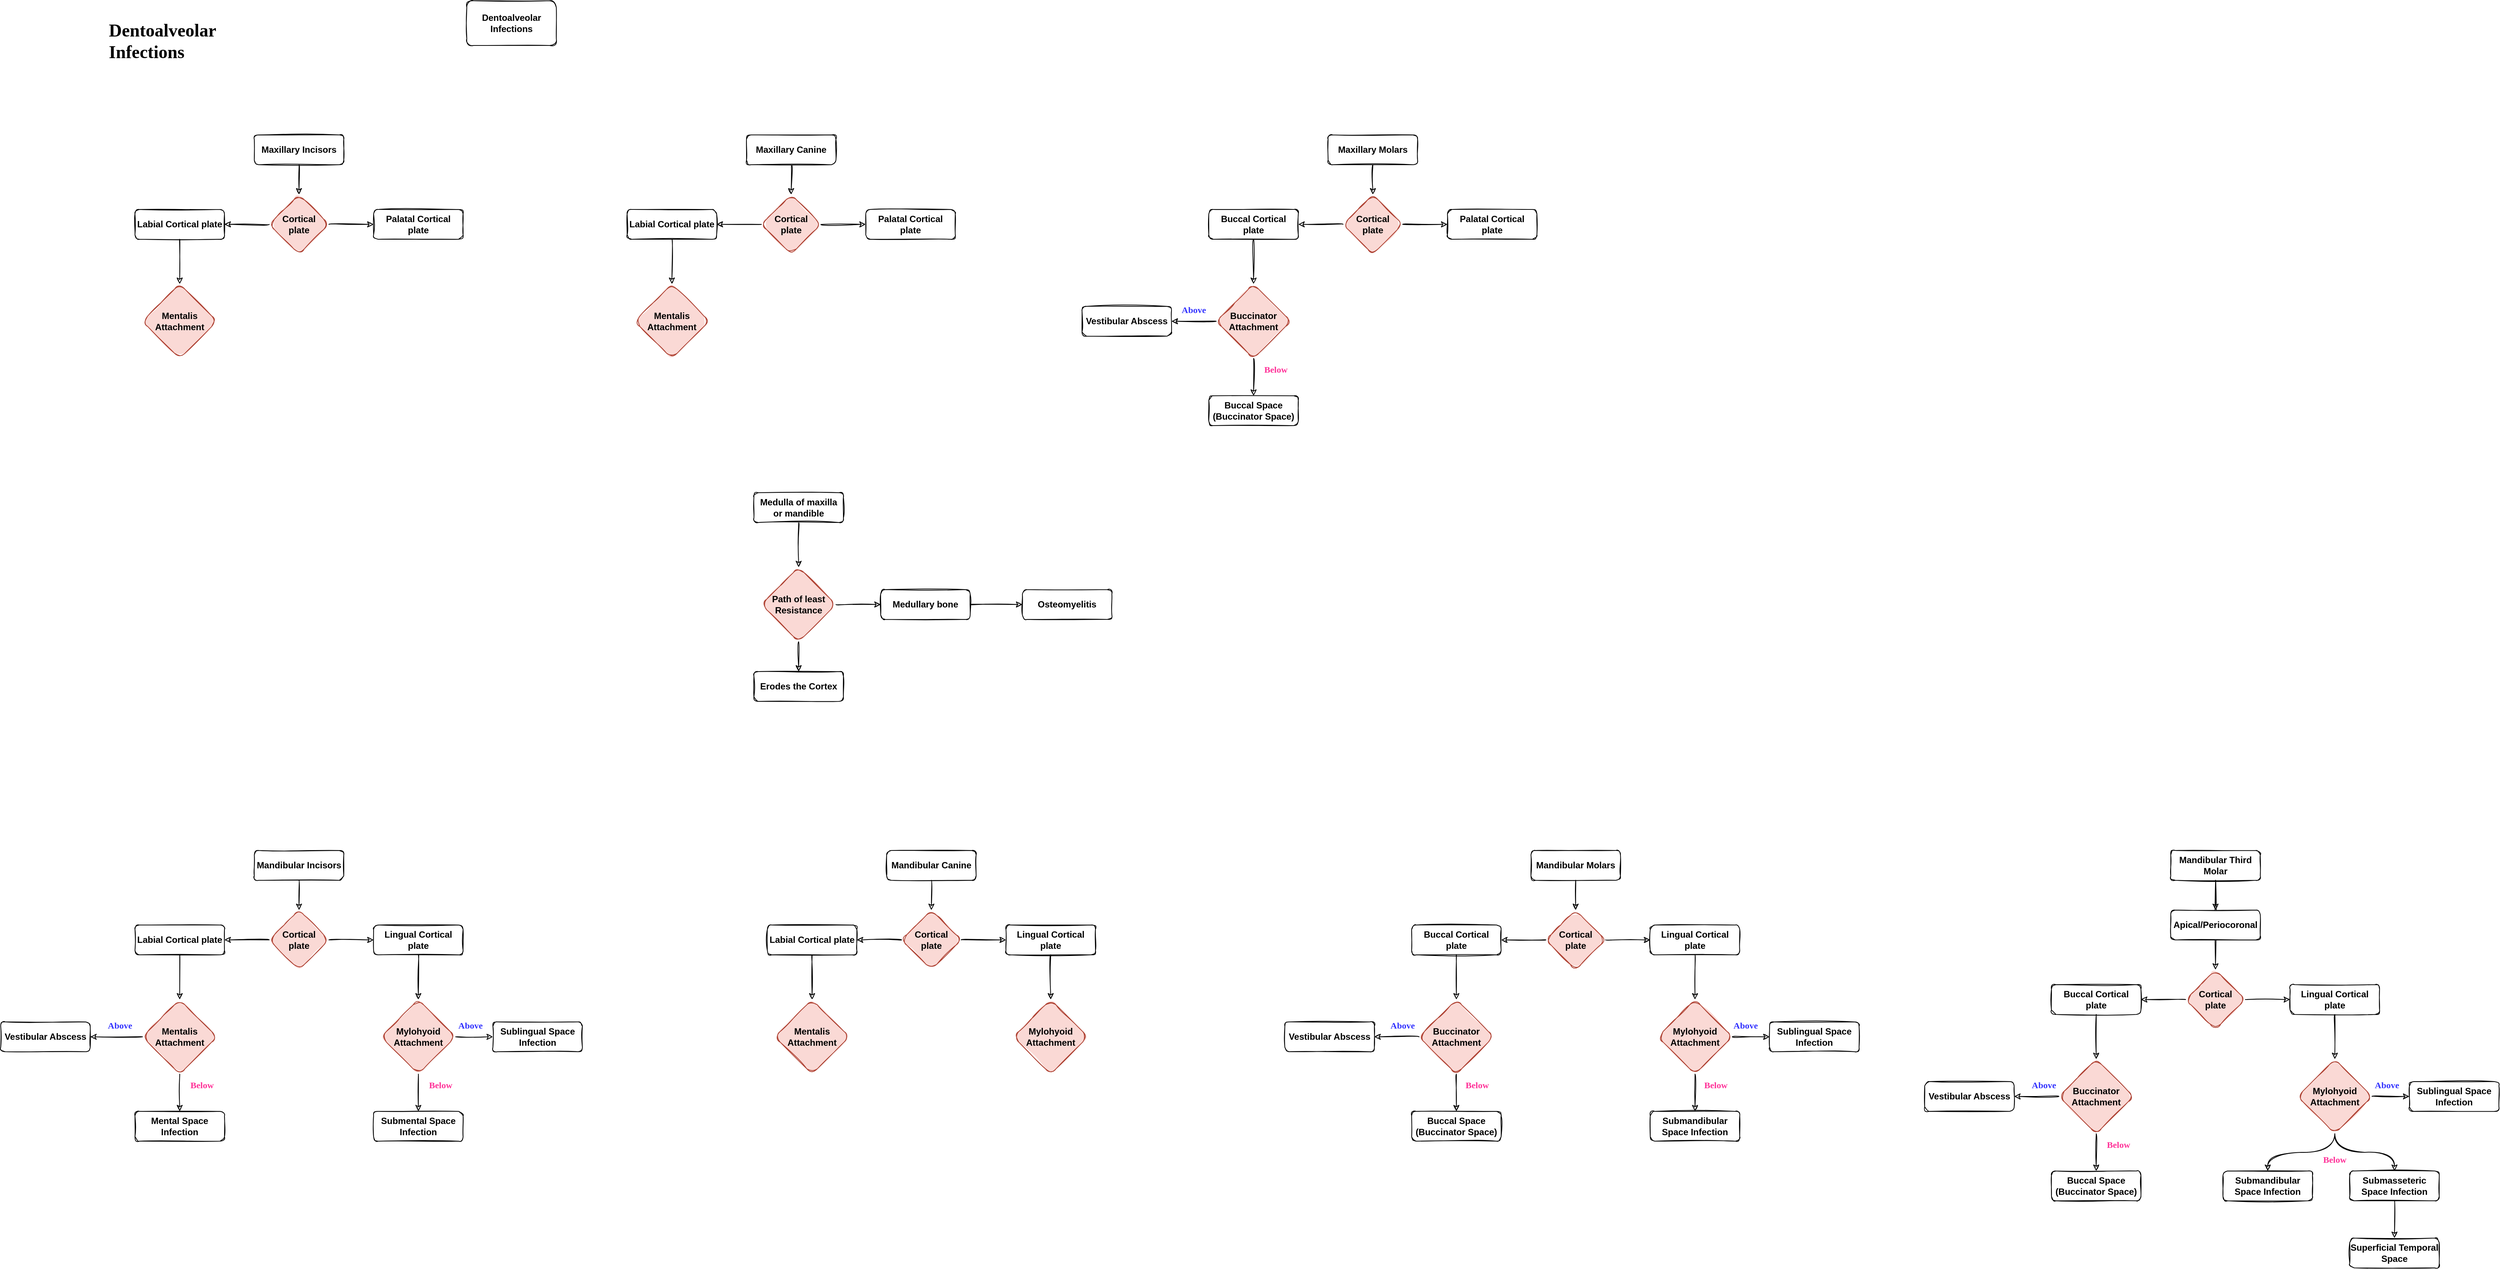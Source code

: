 <mxfile version="17.5.0" type="github">
  <diagram id="M7Vx2tecBPsty3_4QmwK" name="Page-1">
    <mxGraphModel dx="4724" dy="2380" grid="1" gridSize="10" guides="1" tooltips="1" connect="1" arrows="1" fold="1" page="1" pageScale="1" pageWidth="1169" pageHeight="827" math="0" shadow="0">
      <root>
        <mxCell id="0" />
        <mxCell id="1" parent="0" />
        <mxCell id="4sgsqvzbMtS0N8RyLacB-2" value="Dentoalveolar Infections" style="rounded=1;whiteSpace=wrap;html=1;sketch=1;fontStyle=1" vertex="1" parent="1">
          <mxGeometry x="525" y="20" width="120" height="60" as="geometry" />
        </mxCell>
        <mxCell id="4sgsqvzbMtS0N8RyLacB-3" value="&lt;h1&gt;&lt;font face=&quot;Verdana&quot;&gt;Dentoalveolar Infections&lt;/font&gt;&lt;/h1&gt;" style="text;html=1;strokeColor=none;fillColor=none;spacing=5;spacingTop=-20;whiteSpace=wrap;overflow=hidden;rounded=0;sketch=1;fillStyle=hachure;fontStyle=1" vertex="1" parent="1">
          <mxGeometry x="40" y="40" width="200" height="80" as="geometry" />
        </mxCell>
        <mxCell id="4sgsqvzbMtS0N8RyLacB-95" value="" style="edgeStyle=orthogonalEdgeStyle;curved=1;rounded=1;sketch=1;orthogonalLoop=1;jettySize=auto;html=1;fontFamily=Verdana;fontStyle=1" edge="1" parent="1" source="4sgsqvzbMtS0N8RyLacB-5" target="4sgsqvzbMtS0N8RyLacB-66">
          <mxGeometry relative="1" as="geometry" />
        </mxCell>
        <mxCell id="4sgsqvzbMtS0N8RyLacB-5" value="Maxillary Incisors" style="rounded=1;whiteSpace=wrap;html=1;sketch=1;container=0;fontStyle=1" vertex="1" parent="1">
          <mxGeometry x="240" y="200" width="120" height="40" as="geometry" />
        </mxCell>
        <mxCell id="4sgsqvzbMtS0N8RyLacB-94" value="" style="edgeStyle=orthogonalEdgeStyle;curved=1;rounded=1;sketch=1;orthogonalLoop=1;jettySize=auto;html=1;fontFamily=Verdana;fontStyle=1" edge="1" parent="1" source="4sgsqvzbMtS0N8RyLacB-6" target="4sgsqvzbMtS0N8RyLacB-81">
          <mxGeometry relative="1" as="geometry" />
        </mxCell>
        <mxCell id="4sgsqvzbMtS0N8RyLacB-6" value="Maxillary Canine" style="rounded=1;whiteSpace=wrap;html=1;sketch=1;container=0;fontStyle=1" vertex="1" parent="1">
          <mxGeometry x="900" y="200" width="120" height="40" as="geometry" />
        </mxCell>
        <mxCell id="4sgsqvzbMtS0N8RyLacB-93" value="" style="edgeStyle=orthogonalEdgeStyle;curved=1;rounded=1;sketch=1;orthogonalLoop=1;jettySize=auto;html=1;fontFamily=Verdana;fontStyle=1" edge="1" parent="1" source="4sgsqvzbMtS0N8RyLacB-8" target="4sgsqvzbMtS0N8RyLacB-90">
          <mxGeometry relative="1" as="geometry" />
        </mxCell>
        <mxCell id="4sgsqvzbMtS0N8RyLacB-8" value="Maxillary Molars" style="rounded=1;whiteSpace=wrap;html=1;sketch=1;container=0;fontStyle=1" vertex="1" parent="1">
          <mxGeometry x="1680" y="200" width="120" height="40" as="geometry" />
        </mxCell>
        <mxCell id="4sgsqvzbMtS0N8RyLacB-64" value="" style="edgeStyle=orthogonalEdgeStyle;curved=1;rounded=1;sketch=1;orthogonalLoop=1;jettySize=auto;html=1;fontFamily=Verdana;fontStyle=1" edge="1" source="4sgsqvzbMtS0N8RyLacB-66" target="4sgsqvzbMtS0N8RyLacB-68" parent="1">
          <mxGeometry relative="1" as="geometry" />
        </mxCell>
        <mxCell id="4sgsqvzbMtS0N8RyLacB-65" value="" style="edgeStyle=orthogonalEdgeStyle;curved=1;rounded=1;sketch=1;orthogonalLoop=1;jettySize=auto;html=1;fontFamily=Verdana;fontStyle=1" edge="1" source="4sgsqvzbMtS0N8RyLacB-66" target="4sgsqvzbMtS0N8RyLacB-70" parent="1">
          <mxGeometry relative="1" as="geometry" />
        </mxCell>
        <mxCell id="4sgsqvzbMtS0N8RyLacB-66" value="Cortical &lt;br&gt;plate" style="rhombus;whiteSpace=wrap;html=1;rounded=1;sketch=1;fillColor=#fad9d5;strokeColor=#ae4132;fillStyle=solid;fontStyle=1" vertex="1" parent="1">
          <mxGeometry x="260" y="280" width="80" height="80" as="geometry" />
        </mxCell>
        <mxCell id="4sgsqvzbMtS0N8RyLacB-67" value="" style="edgeStyle=orthogonalEdgeStyle;curved=1;rounded=1;sketch=1;orthogonalLoop=1;jettySize=auto;html=1;fontFamily=Verdana;fontStyle=1" edge="1" source="4sgsqvzbMtS0N8RyLacB-68" target="4sgsqvzbMtS0N8RyLacB-71" parent="1">
          <mxGeometry relative="1" as="geometry" />
        </mxCell>
        <mxCell id="4sgsqvzbMtS0N8RyLacB-68" value="Labial Cortical plate" style="whiteSpace=wrap;html=1;rounded=1;sketch=1;fontStyle=1" vertex="1" parent="1">
          <mxGeometry x="80" y="300" width="120" height="40" as="geometry" />
        </mxCell>
        <mxCell id="4sgsqvzbMtS0N8RyLacB-70" value="Palatal Cortical plate" style="whiteSpace=wrap;html=1;rounded=1;sketch=1;fontStyle=1" vertex="1" parent="1">
          <mxGeometry x="400" y="300" width="120" height="40" as="geometry" />
        </mxCell>
        <mxCell id="4sgsqvzbMtS0N8RyLacB-71" value="Mentalis Attachment" style="rhombus;whiteSpace=wrap;html=1;rounded=1;sketch=1;fillColor=#fad9d5;strokeColor=#ae4132;fillStyle=solid;fontStyle=1" vertex="1" parent="1">
          <mxGeometry x="90" y="400" width="100" height="100" as="geometry" />
        </mxCell>
        <mxCell id="4sgsqvzbMtS0N8RyLacB-73" value="" style="edgeStyle=orthogonalEdgeStyle;curved=1;rounded=1;sketch=1;orthogonalLoop=1;jettySize=auto;html=1;fontFamily=Verdana;fontStyle=1" edge="1" source="4sgsqvzbMtS0N8RyLacB-81" target="4sgsqvzbMtS0N8RyLacB-76" parent="1">
          <mxGeometry relative="1" as="geometry" />
        </mxCell>
        <mxCell id="4sgsqvzbMtS0N8RyLacB-74" value="" style="edgeStyle=orthogonalEdgeStyle;curved=1;rounded=1;sketch=1;orthogonalLoop=1;jettySize=auto;html=1;fontFamily=Verdana;fontStyle=1" edge="1" source="4sgsqvzbMtS0N8RyLacB-81" target="4sgsqvzbMtS0N8RyLacB-78" parent="1">
          <mxGeometry relative="1" as="geometry" />
        </mxCell>
        <mxCell id="4sgsqvzbMtS0N8RyLacB-75" value="" style="edgeStyle=orthogonalEdgeStyle;curved=1;rounded=1;sketch=1;orthogonalLoop=1;jettySize=auto;html=1;fontFamily=Verdana;fontStyle=1" edge="1" source="4sgsqvzbMtS0N8RyLacB-76" target="4sgsqvzbMtS0N8RyLacB-79" parent="1">
          <mxGeometry relative="1" as="geometry" />
        </mxCell>
        <mxCell id="4sgsqvzbMtS0N8RyLacB-76" value="Labial Cortical plate" style="whiteSpace=wrap;html=1;rounded=1;sketch=1;fontStyle=1" vertex="1" parent="1">
          <mxGeometry x="740" y="300" width="120" height="40" as="geometry" />
        </mxCell>
        <mxCell id="4sgsqvzbMtS0N8RyLacB-78" value="Palatal Cortical plate" style="whiteSpace=wrap;html=1;rounded=1;sketch=1;fontStyle=1" vertex="1" parent="1">
          <mxGeometry x="1060" y="300" width="120" height="40" as="geometry" />
        </mxCell>
        <mxCell id="4sgsqvzbMtS0N8RyLacB-79" value="Mentalis Attachment" style="rhombus;whiteSpace=wrap;html=1;rounded=1;sketch=1;fillColor=#fad9d5;strokeColor=#ae4132;fillStyle=solid;fontStyle=1" vertex="1" parent="1">
          <mxGeometry x="750" y="400" width="100" height="100" as="geometry" />
        </mxCell>
        <mxCell id="4sgsqvzbMtS0N8RyLacB-81" value="Cortical &lt;br&gt;plate" style="rhombus;whiteSpace=wrap;html=1;rounded=1;sketch=1;fillColor=#fad9d5;strokeColor=#ae4132;fillStyle=solid;fontStyle=1" vertex="1" parent="1">
          <mxGeometry x="920" y="280" width="80" height="80" as="geometry" />
        </mxCell>
        <mxCell id="4sgsqvzbMtS0N8RyLacB-82" value="" style="edgeStyle=orthogonalEdgeStyle;curved=1;rounded=1;sketch=1;orthogonalLoop=1;jettySize=auto;html=1;fontFamily=Verdana;fontStyle=1" edge="1" source="4sgsqvzbMtS0N8RyLacB-90" target="4sgsqvzbMtS0N8RyLacB-85" parent="1">
          <mxGeometry relative="1" as="geometry" />
        </mxCell>
        <mxCell id="4sgsqvzbMtS0N8RyLacB-83" value="" style="edgeStyle=orthogonalEdgeStyle;curved=1;rounded=1;sketch=1;orthogonalLoop=1;jettySize=auto;html=1;fontFamily=Verdana;fontStyle=1" edge="1" source="4sgsqvzbMtS0N8RyLacB-90" target="4sgsqvzbMtS0N8RyLacB-87" parent="1">
          <mxGeometry relative="1" as="geometry" />
        </mxCell>
        <mxCell id="4sgsqvzbMtS0N8RyLacB-84" value="" style="edgeStyle=orthogonalEdgeStyle;curved=1;rounded=1;sketch=1;orthogonalLoop=1;jettySize=auto;html=1;fontFamily=Verdana;fontStyle=1" edge="1" source="4sgsqvzbMtS0N8RyLacB-85" target="4sgsqvzbMtS0N8RyLacB-88" parent="1">
          <mxGeometry relative="1" as="geometry" />
        </mxCell>
        <mxCell id="4sgsqvzbMtS0N8RyLacB-85" value="Buccal Cortical plate" style="whiteSpace=wrap;html=1;rounded=1;sketch=1;fontStyle=1" vertex="1" parent="1">
          <mxGeometry x="1520" y="300" width="120" height="40" as="geometry" />
        </mxCell>
        <mxCell id="4sgsqvzbMtS0N8RyLacB-87" value="Palatal Cortical plate" style="whiteSpace=wrap;html=1;rounded=1;sketch=1;fontStyle=1" vertex="1" parent="1">
          <mxGeometry x="1840" y="300" width="120" height="40" as="geometry" />
        </mxCell>
        <mxCell id="4sgsqvzbMtS0N8RyLacB-128" value="" style="edgeStyle=orthogonalEdgeStyle;curved=1;rounded=1;sketch=1;orthogonalLoop=1;jettySize=auto;html=1;fontFamily=Verdana;" edge="1" parent="1" source="4sgsqvzbMtS0N8RyLacB-88" target="4sgsqvzbMtS0N8RyLacB-126">
          <mxGeometry relative="1" as="geometry" />
        </mxCell>
        <mxCell id="4sgsqvzbMtS0N8RyLacB-129" value="" style="edgeStyle=orthogonalEdgeStyle;curved=1;rounded=1;sketch=1;orthogonalLoop=1;jettySize=auto;html=1;fontFamily=Verdana;" edge="1" parent="1" source="4sgsqvzbMtS0N8RyLacB-88" target="4sgsqvzbMtS0N8RyLacB-127">
          <mxGeometry relative="1" as="geometry" />
        </mxCell>
        <mxCell id="4sgsqvzbMtS0N8RyLacB-88" value="Buccinator Attachment" style="rhombus;whiteSpace=wrap;html=1;rounded=1;sketch=1;fillColor=#fad9d5;strokeColor=#ae4132;fillStyle=solid;fontStyle=1" vertex="1" parent="1">
          <mxGeometry x="1530" y="400" width="100" height="100" as="geometry" />
        </mxCell>
        <mxCell id="4sgsqvzbMtS0N8RyLacB-90" value="Cortical &lt;br&gt;plate" style="rhombus;whiteSpace=wrap;html=1;rounded=1;sketch=1;fillColor=#fad9d5;strokeColor=#ae4132;fillStyle=solid;fontStyle=1" vertex="1" parent="1">
          <mxGeometry x="1700" y="280" width="80" height="80" as="geometry" />
        </mxCell>
        <mxCell id="4sgsqvzbMtS0N8RyLacB-98" value="" style="edgeStyle=orthogonalEdgeStyle;curved=1;rounded=1;sketch=1;orthogonalLoop=1;jettySize=auto;html=1;fontFamily=Verdana;fontStyle=1" edge="1" parent="1" source="4sgsqvzbMtS0N8RyLacB-96" target="4sgsqvzbMtS0N8RyLacB-99">
          <mxGeometry relative="1" as="geometry">
            <mxPoint x="970" y="780" as="targetPoint" />
          </mxGeometry>
        </mxCell>
        <mxCell id="4sgsqvzbMtS0N8RyLacB-96" value="Medulla of maxilla or mandible" style="rounded=1;whiteSpace=wrap;html=1;sketch=1;container=0;fontStyle=1" vertex="1" parent="1">
          <mxGeometry x="910" y="680" width="120" height="40" as="geometry" />
        </mxCell>
        <mxCell id="4sgsqvzbMtS0N8RyLacB-105" value="" style="edgeStyle=orthogonalEdgeStyle;curved=1;rounded=1;sketch=1;orthogonalLoop=1;jettySize=auto;html=1;fontFamily=Verdana;fontStyle=1" edge="1" parent="1" source="4sgsqvzbMtS0N8RyLacB-99" target="4sgsqvzbMtS0N8RyLacB-102">
          <mxGeometry relative="1" as="geometry" />
        </mxCell>
        <mxCell id="4sgsqvzbMtS0N8RyLacB-107" value="" style="edgeStyle=orthogonalEdgeStyle;curved=1;rounded=1;sketch=1;orthogonalLoop=1;jettySize=auto;html=1;fontFamily=Verdana;fontStyle=1" edge="1" parent="1" source="4sgsqvzbMtS0N8RyLacB-99" target="4sgsqvzbMtS0N8RyLacB-103">
          <mxGeometry relative="1" as="geometry" />
        </mxCell>
        <mxCell id="4sgsqvzbMtS0N8RyLacB-99" value="Path of least Resistance" style="rhombus;whiteSpace=wrap;html=1;rounded=1;sketch=1;fontStyle=1;fillColor=#fad9d5;strokeColor=#ae4132;fillStyle=solid;" vertex="1" parent="1">
          <mxGeometry x="920" y="780" width="100" height="100" as="geometry" />
        </mxCell>
        <mxCell id="4sgsqvzbMtS0N8RyLacB-106" value="" style="edgeStyle=orthogonalEdgeStyle;curved=1;rounded=1;sketch=1;orthogonalLoop=1;jettySize=auto;html=1;fontFamily=Verdana;fontStyle=1" edge="1" parent="1" source="4sgsqvzbMtS0N8RyLacB-102" target="4sgsqvzbMtS0N8RyLacB-104">
          <mxGeometry relative="1" as="geometry" />
        </mxCell>
        <mxCell id="4sgsqvzbMtS0N8RyLacB-102" value="Medullary bone" style="rounded=1;whiteSpace=wrap;html=1;sketch=1;container=0;fontStyle=1" vertex="1" parent="1">
          <mxGeometry x="1080" y="810" width="120" height="40" as="geometry" />
        </mxCell>
        <mxCell id="4sgsqvzbMtS0N8RyLacB-103" value="Erodes the Cortex" style="rounded=1;whiteSpace=wrap;html=1;sketch=1;container=0;fontStyle=1" vertex="1" parent="1">
          <mxGeometry x="910" y="920" width="120" height="40" as="geometry" />
        </mxCell>
        <mxCell id="4sgsqvzbMtS0N8RyLacB-104" value="Osteomyelitis" style="rounded=1;whiteSpace=wrap;html=1;sketch=1;container=0;fontStyle=1" vertex="1" parent="1">
          <mxGeometry x="1270" y="810" width="120" height="40" as="geometry" />
        </mxCell>
        <mxCell id="4sgsqvzbMtS0N8RyLacB-126" value="Buccal Space&lt;br&gt;(Buccinator Space)" style="whiteSpace=wrap;html=1;rounded=1;sketch=1;fontStyle=1" vertex="1" parent="1">
          <mxGeometry x="1520" y="550" width="120" height="40" as="geometry" />
        </mxCell>
        <mxCell id="4sgsqvzbMtS0N8RyLacB-127" value="Vestibular Abscess" style="whiteSpace=wrap;html=1;rounded=1;sketch=1;fontStyle=1" vertex="1" parent="1">
          <mxGeometry x="1350" y="430" width="120" height="40" as="geometry" />
        </mxCell>
        <mxCell id="4sgsqvzbMtS0N8RyLacB-174" value="" style="edgeStyle=orthogonalEdgeStyle;curved=1;rounded=1;sketch=1;orthogonalLoop=1;jettySize=auto;html=1;fontFamily=Verdana;" edge="1" parent="1" source="4sgsqvzbMtS0N8RyLacB-132" target="4sgsqvzbMtS0N8RyLacB-173">
          <mxGeometry relative="1" as="geometry" />
        </mxCell>
        <mxCell id="4sgsqvzbMtS0N8RyLacB-132" value="Mandibular Third Molar" style="rounded=1;whiteSpace=wrap;html=1;sketch=1;container=0;fontStyle=1" vertex="1" parent="1">
          <mxGeometry x="2810" y="1160" width="120" height="40" as="geometry" />
        </mxCell>
        <mxCell id="4sgsqvzbMtS0N8RyLacB-136" value="Buccal Cortical plate" style="whiteSpace=wrap;html=1;rounded=1;sketch=1;fontStyle=1;container=0;" vertex="1" parent="1">
          <mxGeometry x="2650" y="1340" width="120" height="40" as="geometry" />
        </mxCell>
        <mxCell id="4sgsqvzbMtS0N8RyLacB-138" value="Lingual Cortical plate" style="whiteSpace=wrap;html=1;rounded=1;sketch=1;fontStyle=1;container=0;" vertex="1" parent="1">
          <mxGeometry x="2970" y="1340" width="120" height="40" as="geometry" />
        </mxCell>
        <mxCell id="4sgsqvzbMtS0N8RyLacB-141" value="Buccinator Attachment" style="rhombus;whiteSpace=wrap;html=1;rounded=1;sketch=1;fillColor=#fad9d5;strokeColor=#ae4132;fillStyle=solid;fontStyle=1;container=0;" vertex="1" parent="1">
          <mxGeometry x="2660" y="1440" width="100" height="100" as="geometry" />
        </mxCell>
        <mxCell id="4sgsqvzbMtS0N8RyLacB-135" value="" style="edgeStyle=orthogonalEdgeStyle;curved=1;rounded=1;sketch=1;orthogonalLoop=1;jettySize=auto;html=1;fontFamily=Verdana;fontStyle=1" edge="1" source="4sgsqvzbMtS0N8RyLacB-136" target="4sgsqvzbMtS0N8RyLacB-141" parent="1">
          <mxGeometry relative="1" as="geometry" />
        </mxCell>
        <mxCell id="4sgsqvzbMtS0N8RyLacB-176" value="" style="edgeStyle=orthogonalEdgeStyle;curved=1;rounded=1;sketch=1;orthogonalLoop=1;jettySize=auto;html=1;fontFamily=Verdana;" edge="1" parent="1" source="4sgsqvzbMtS0N8RyLacB-144" target="4sgsqvzbMtS0N8RyLacB-175">
          <mxGeometry relative="1" as="geometry" />
        </mxCell>
        <mxCell id="4sgsqvzbMtS0N8RyLacB-144" value="Mylohyoid Attachment" style="rhombus;whiteSpace=wrap;html=1;rounded=1;sketch=1;fillColor=#fad9d5;strokeColor=#ae4132;fillStyle=solid;fontStyle=1;container=0;" vertex="1" parent="1">
          <mxGeometry x="2980" y="1440" width="100" height="100" as="geometry" />
        </mxCell>
        <mxCell id="4sgsqvzbMtS0N8RyLacB-137" value="" style="edgeStyle=orthogonalEdgeStyle;curved=1;rounded=1;sketch=1;orthogonalLoop=1;jettySize=auto;html=1;fontFamily=Verdana;fontStyle=1" edge="1" source="4sgsqvzbMtS0N8RyLacB-138" target="4sgsqvzbMtS0N8RyLacB-144" parent="1">
          <mxGeometry relative="1" as="geometry" />
        </mxCell>
        <mxCell id="4sgsqvzbMtS0N8RyLacB-145" value="Cortical &lt;br&gt;plate" style="rhombus;whiteSpace=wrap;html=1;rounded=1;sketch=1;fillColor=#fad9d5;strokeColor=#ae4132;fillStyle=solid;fontStyle=1;container=0;" vertex="1" parent="1">
          <mxGeometry x="2830" y="1320" width="80" height="80" as="geometry" />
        </mxCell>
        <mxCell id="4sgsqvzbMtS0N8RyLacB-131" value="" style="edgeStyle=orthogonalEdgeStyle;curved=1;rounded=1;sketch=1;orthogonalLoop=1;jettySize=auto;html=1;fontFamily=Verdana;fontStyle=1" edge="1" source="4sgsqvzbMtS0N8RyLacB-132" target="4sgsqvzbMtS0N8RyLacB-145" parent="1">
          <mxGeometry relative="1" as="geometry" />
        </mxCell>
        <mxCell id="4sgsqvzbMtS0N8RyLacB-133" value="" style="edgeStyle=orthogonalEdgeStyle;curved=1;rounded=1;sketch=1;orthogonalLoop=1;jettySize=auto;html=1;fontFamily=Verdana;fontStyle=1" edge="1" source="4sgsqvzbMtS0N8RyLacB-145" target="4sgsqvzbMtS0N8RyLacB-136" parent="1">
          <mxGeometry relative="1" as="geometry" />
        </mxCell>
        <mxCell id="4sgsqvzbMtS0N8RyLacB-134" value="" style="edgeStyle=orthogonalEdgeStyle;curved=1;rounded=1;sketch=1;orthogonalLoop=1;jettySize=auto;html=1;fontFamily=Verdana;fontStyle=1" edge="1" source="4sgsqvzbMtS0N8RyLacB-145" target="4sgsqvzbMtS0N8RyLacB-138" parent="1">
          <mxGeometry relative="1" as="geometry" />
        </mxCell>
        <mxCell id="4sgsqvzbMtS0N8RyLacB-146" value="Vestibular Abscess" style="whiteSpace=wrap;html=1;rounded=1;sketch=1;fontStyle=1;container=0;" vertex="1" parent="1">
          <mxGeometry x="2480" y="1470" width="120" height="40" as="geometry" />
        </mxCell>
        <mxCell id="4sgsqvzbMtS0N8RyLacB-139" value="" style="edgeStyle=orthogonalEdgeStyle;curved=1;rounded=1;sketch=1;orthogonalLoop=1;jettySize=auto;html=1;fontFamily=Verdana;fontStyle=1" edge="1" source="4sgsqvzbMtS0N8RyLacB-141" target="4sgsqvzbMtS0N8RyLacB-146" parent="1">
          <mxGeometry relative="1" as="geometry" />
        </mxCell>
        <mxCell id="4sgsqvzbMtS0N8RyLacB-147" value="Buccal Space&lt;br&gt;(Buccinator Space)" style="whiteSpace=wrap;html=1;rounded=1;sketch=1;fontStyle=1;container=0;" vertex="1" parent="1">
          <mxGeometry x="2650" y="1590" width="120" height="40" as="geometry" />
        </mxCell>
        <mxCell id="4sgsqvzbMtS0N8RyLacB-140" value="" style="edgeStyle=orthogonalEdgeStyle;curved=1;rounded=1;sketch=1;orthogonalLoop=1;jettySize=auto;html=1;fontFamily=Verdana;fontStyle=1" edge="1" source="4sgsqvzbMtS0N8RyLacB-141" target="4sgsqvzbMtS0N8RyLacB-147" parent="1">
          <mxGeometry relative="1" as="geometry" />
        </mxCell>
        <mxCell id="4sgsqvzbMtS0N8RyLacB-148" value="Sublingual Space Infection" style="whiteSpace=wrap;html=1;rounded=1;sketch=1;fontStyle=1;container=0;" vertex="1" parent="1">
          <mxGeometry x="3130" y="1470" width="120" height="40" as="geometry" />
        </mxCell>
        <mxCell id="4sgsqvzbMtS0N8RyLacB-143" value="" style="edgeStyle=orthogonalEdgeStyle;curved=1;rounded=1;sketch=1;orthogonalLoop=1;jettySize=auto;html=1;fontFamily=Verdana;fontStyle=1" edge="1" source="4sgsqvzbMtS0N8RyLacB-144" target="4sgsqvzbMtS0N8RyLacB-148" parent="1">
          <mxGeometry relative="1" as="geometry" />
        </mxCell>
        <mxCell id="4sgsqvzbMtS0N8RyLacB-149" value="Submandibular Space Infection" style="whiteSpace=wrap;html=1;rounded=1;sketch=1;fontStyle=1;container=0;" vertex="1" parent="1">
          <mxGeometry x="2880" y="1590" width="120" height="40" as="geometry" />
        </mxCell>
        <mxCell id="4sgsqvzbMtS0N8RyLacB-142" value="" style="edgeStyle=orthogonalEdgeStyle;curved=1;rounded=1;sketch=1;orthogonalLoop=1;jettySize=auto;html=1;fontFamily=Verdana;fontStyle=1" edge="1" source="4sgsqvzbMtS0N8RyLacB-144" target="4sgsqvzbMtS0N8RyLacB-149" parent="1">
          <mxGeometry relative="1" as="geometry" />
        </mxCell>
        <mxCell id="4sgsqvzbMtS0N8RyLacB-4" value="Mandibular Incisors" style="rounded=1;whiteSpace=wrap;html=1;sketch=1;container=0;fontStyle=1" vertex="1" parent="1">
          <mxGeometry x="240" y="1160" width="120" height="40" as="geometry" />
        </mxCell>
        <mxCell id="4sgsqvzbMtS0N8RyLacB-15" value="Cortical &lt;br&gt;plate" style="rhombus;whiteSpace=wrap;html=1;rounded=1;sketch=1;fillColor=#fad9d5;strokeColor=#ae4132;fillStyle=solid;fontStyle=1;container=0;" vertex="1" parent="1">
          <mxGeometry x="260" y="1240" width="80" height="80" as="geometry" />
        </mxCell>
        <mxCell id="4sgsqvzbMtS0N8RyLacB-16" value="" style="edgeStyle=orthogonalEdgeStyle;curved=1;rounded=1;sketch=1;orthogonalLoop=1;jettySize=auto;html=1;fontFamily=Verdana;fontStyle=1" edge="1" parent="1" source="4sgsqvzbMtS0N8RyLacB-4" target="4sgsqvzbMtS0N8RyLacB-15">
          <mxGeometry relative="1" as="geometry" />
        </mxCell>
        <mxCell id="4sgsqvzbMtS0N8RyLacB-17" value="Labial Cortical plate" style="whiteSpace=wrap;html=1;rounded=1;sketch=1;fontStyle=1;container=0;" vertex="1" parent="1">
          <mxGeometry x="80" y="1260" width="120" height="40" as="geometry" />
        </mxCell>
        <mxCell id="4sgsqvzbMtS0N8RyLacB-18" value="" style="edgeStyle=orthogonalEdgeStyle;curved=1;rounded=1;sketch=1;orthogonalLoop=1;jettySize=auto;html=1;fontFamily=Verdana;fontStyle=1" edge="1" parent="1" source="4sgsqvzbMtS0N8RyLacB-15" target="4sgsqvzbMtS0N8RyLacB-17">
          <mxGeometry relative="1" as="geometry" />
        </mxCell>
        <mxCell id="4sgsqvzbMtS0N8RyLacB-19" value="Lingual Cortical plate" style="whiteSpace=wrap;html=1;rounded=1;sketch=1;fontStyle=1;container=0;" vertex="1" parent="1">
          <mxGeometry x="400" y="1260" width="120" height="40" as="geometry" />
        </mxCell>
        <mxCell id="4sgsqvzbMtS0N8RyLacB-21" value="" style="edgeStyle=orthogonalEdgeStyle;curved=1;rounded=1;sketch=1;orthogonalLoop=1;jettySize=auto;html=1;fontFamily=Verdana;fontStyle=1" edge="1" parent="1" source="4sgsqvzbMtS0N8RyLacB-15" target="4sgsqvzbMtS0N8RyLacB-19">
          <mxGeometry relative="1" as="geometry" />
        </mxCell>
        <mxCell id="4sgsqvzbMtS0N8RyLacB-22" value="Mentalis Attachment" style="rhombus;whiteSpace=wrap;html=1;rounded=1;sketch=1;fillColor=#fad9d5;strokeColor=#ae4132;fillStyle=solid;fontStyle=1;container=0;" vertex="1" parent="1">
          <mxGeometry x="90" y="1360" width="100" height="100" as="geometry" />
        </mxCell>
        <mxCell id="4sgsqvzbMtS0N8RyLacB-23" value="" style="edgeStyle=orthogonalEdgeStyle;curved=1;rounded=1;sketch=1;orthogonalLoop=1;jettySize=auto;html=1;fontFamily=Verdana;fontStyle=1" edge="1" parent="1" source="4sgsqvzbMtS0N8RyLacB-17" target="4sgsqvzbMtS0N8RyLacB-22">
          <mxGeometry relative="1" as="geometry" />
        </mxCell>
        <mxCell id="4sgsqvzbMtS0N8RyLacB-24" value="Mylohyoid Attachment" style="rhombus;whiteSpace=wrap;html=1;rounded=1;sketch=1;fillColor=#fad9d5;strokeColor=#ae4132;fillStyle=solid;fontStyle=1;container=0;" vertex="1" parent="1">
          <mxGeometry x="410" y="1360" width="100" height="100" as="geometry" />
        </mxCell>
        <mxCell id="4sgsqvzbMtS0N8RyLacB-25" value="" style="edgeStyle=orthogonalEdgeStyle;curved=1;rounded=1;sketch=1;orthogonalLoop=1;jettySize=auto;html=1;fontFamily=Verdana;fontStyle=1" edge="1" parent="1" source="4sgsqvzbMtS0N8RyLacB-19" target="4sgsqvzbMtS0N8RyLacB-24">
          <mxGeometry relative="1" as="geometry" />
        </mxCell>
        <mxCell id="4sgsqvzbMtS0N8RyLacB-110" value="Vestibular Abscess" style="whiteSpace=wrap;html=1;rounded=1;sketch=1;fontStyle=1;container=0;" vertex="1" parent="1">
          <mxGeometry x="-100" y="1390" width="120" height="40" as="geometry" />
        </mxCell>
        <mxCell id="4sgsqvzbMtS0N8RyLacB-114" value="" style="edgeStyle=orthogonalEdgeStyle;curved=1;rounded=1;sketch=1;orthogonalLoop=1;jettySize=auto;html=1;fontFamily=Verdana;fontStyle=1" edge="1" parent="1" source="4sgsqvzbMtS0N8RyLacB-22" target="4sgsqvzbMtS0N8RyLacB-110">
          <mxGeometry relative="1" as="geometry" />
        </mxCell>
        <mxCell id="4sgsqvzbMtS0N8RyLacB-111" value="Mental Space Infection" style="whiteSpace=wrap;html=1;rounded=1;sketch=1;fontStyle=1;container=0;" vertex="1" parent="1">
          <mxGeometry x="80" y="1510" width="120" height="40" as="geometry" />
        </mxCell>
        <mxCell id="4sgsqvzbMtS0N8RyLacB-115" value="" style="edgeStyle=orthogonalEdgeStyle;curved=1;rounded=1;sketch=1;orthogonalLoop=1;jettySize=auto;html=1;fontFamily=Verdana;fontStyle=1" edge="1" parent="1" source="4sgsqvzbMtS0N8RyLacB-22" target="4sgsqvzbMtS0N8RyLacB-111">
          <mxGeometry relative="1" as="geometry" />
        </mxCell>
        <mxCell id="4sgsqvzbMtS0N8RyLacB-118" value="Submental Space Infection" style="whiteSpace=wrap;html=1;rounded=1;sketch=1;fontStyle=1;container=0;" vertex="1" parent="1">
          <mxGeometry x="400" y="1510" width="120" height="40" as="geometry" />
        </mxCell>
        <mxCell id="4sgsqvzbMtS0N8RyLacB-119" value="" style="edgeStyle=orthogonalEdgeStyle;curved=1;rounded=1;sketch=1;orthogonalLoop=1;jettySize=auto;html=1;fontFamily=Verdana;fontStyle=1" edge="1" parent="1" source="4sgsqvzbMtS0N8RyLacB-24" target="4sgsqvzbMtS0N8RyLacB-118">
          <mxGeometry relative="1" as="geometry" />
        </mxCell>
        <mxCell id="4sgsqvzbMtS0N8RyLacB-120" value="Sublingual Space Infection" style="whiteSpace=wrap;html=1;rounded=1;sketch=1;fontStyle=1;container=0;" vertex="1" parent="1">
          <mxGeometry x="560" y="1390" width="120" height="40" as="geometry" />
        </mxCell>
        <mxCell id="4sgsqvzbMtS0N8RyLacB-121" value="" style="edgeStyle=orthogonalEdgeStyle;curved=1;rounded=1;sketch=1;orthogonalLoop=1;jettySize=auto;html=1;fontFamily=Verdana;fontStyle=1" edge="1" parent="1" source="4sgsqvzbMtS0N8RyLacB-24" target="4sgsqvzbMtS0N8RyLacB-120">
          <mxGeometry relative="1" as="geometry" />
        </mxCell>
        <mxCell id="4sgsqvzbMtS0N8RyLacB-7" value="Mandibular Canine" style="rounded=1;whiteSpace=wrap;html=1;sketch=1;container=0;fontStyle=1" vertex="1" parent="1">
          <mxGeometry x="1088" y="1160" width="120" height="40" as="geometry" />
        </mxCell>
        <mxCell id="4sgsqvzbMtS0N8RyLacB-39" value="Labial Cortical plate" style="whiteSpace=wrap;html=1;rounded=1;sketch=1;fontStyle=1;container=0;" vertex="1" parent="1">
          <mxGeometry x="928" y="1260" width="120" height="40" as="geometry" />
        </mxCell>
        <mxCell id="4sgsqvzbMtS0N8RyLacB-41" value="Lingual Cortical plate" style="whiteSpace=wrap;html=1;rounded=1;sketch=1;fontStyle=1;container=0;" vertex="1" parent="1">
          <mxGeometry x="1248" y="1260" width="120" height="40" as="geometry" />
        </mxCell>
        <mxCell id="4sgsqvzbMtS0N8RyLacB-42" value="Mentalis Attachment" style="rhombus;whiteSpace=wrap;html=1;rounded=1;sketch=1;fillColor=#fad9d5;strokeColor=#ae4132;fillStyle=solid;fontStyle=1;container=0;" vertex="1" parent="1">
          <mxGeometry x="938" y="1360" width="100" height="100" as="geometry" />
        </mxCell>
        <mxCell id="4sgsqvzbMtS0N8RyLacB-38" value="" style="edgeStyle=orthogonalEdgeStyle;curved=1;rounded=1;sketch=1;orthogonalLoop=1;jettySize=auto;html=1;fontFamily=Verdana;fontStyle=1" edge="1" source="4sgsqvzbMtS0N8RyLacB-39" target="4sgsqvzbMtS0N8RyLacB-42" parent="1">
          <mxGeometry relative="1" as="geometry" />
        </mxCell>
        <mxCell id="4sgsqvzbMtS0N8RyLacB-43" value="Mylohyoid Attachment" style="rhombus;whiteSpace=wrap;html=1;rounded=1;sketch=1;fillColor=#fad9d5;strokeColor=#ae4132;fillStyle=solid;fontStyle=1;container=0;" vertex="1" parent="1">
          <mxGeometry x="1258" y="1360" width="100" height="100" as="geometry" />
        </mxCell>
        <mxCell id="4sgsqvzbMtS0N8RyLacB-40" value="" style="edgeStyle=orthogonalEdgeStyle;curved=1;rounded=1;sketch=1;orthogonalLoop=1;jettySize=auto;html=1;fontFamily=Verdana;fontStyle=1" edge="1" source="4sgsqvzbMtS0N8RyLacB-41" target="4sgsqvzbMtS0N8RyLacB-43" parent="1">
          <mxGeometry relative="1" as="geometry" />
        </mxCell>
        <mxCell id="4sgsqvzbMtS0N8RyLacB-44" value="Cortical &lt;br&gt;plate" style="rhombus;whiteSpace=wrap;html=1;rounded=1;sketch=1;fillColor=#fad9d5;strokeColor=#ae4132;fillStyle=solid;fontStyle=1;container=0;" vertex="1" parent="1">
          <mxGeometry x="1108" y="1240" width="80" height="80" as="geometry" />
        </mxCell>
        <mxCell id="4sgsqvzbMtS0N8RyLacB-91" value="" style="edgeStyle=orthogonalEdgeStyle;curved=1;rounded=1;sketch=1;orthogonalLoop=1;jettySize=auto;html=1;fontFamily=Verdana;fontStyle=1" edge="1" parent="1" source="4sgsqvzbMtS0N8RyLacB-7" target="4sgsqvzbMtS0N8RyLacB-44">
          <mxGeometry relative="1" as="geometry" />
        </mxCell>
        <mxCell id="4sgsqvzbMtS0N8RyLacB-36" value="" style="edgeStyle=orthogonalEdgeStyle;curved=1;rounded=1;sketch=1;orthogonalLoop=1;jettySize=auto;html=1;fontFamily=Verdana;fontStyle=1" edge="1" source="4sgsqvzbMtS0N8RyLacB-44" target="4sgsqvzbMtS0N8RyLacB-39" parent="1">
          <mxGeometry relative="1" as="geometry" />
        </mxCell>
        <mxCell id="4sgsqvzbMtS0N8RyLacB-37" value="" style="edgeStyle=orthogonalEdgeStyle;curved=1;rounded=1;sketch=1;orthogonalLoop=1;jettySize=auto;html=1;fontFamily=Verdana;fontStyle=1" edge="1" source="4sgsqvzbMtS0N8RyLacB-44" target="4sgsqvzbMtS0N8RyLacB-41" parent="1">
          <mxGeometry relative="1" as="geometry" />
        </mxCell>
        <mxCell id="4sgsqvzbMtS0N8RyLacB-9" value="Mandibular Molars" style="rounded=1;whiteSpace=wrap;html=1;sketch=1;container=0;fontStyle=1" vertex="1" parent="1">
          <mxGeometry x="1952" y="1160" width="120" height="40" as="geometry" />
        </mxCell>
        <mxCell id="4sgsqvzbMtS0N8RyLacB-48" value="Buccal Cortical plate" style="whiteSpace=wrap;html=1;rounded=1;sketch=1;fontStyle=1;container=0;" vertex="1" parent="1">
          <mxGeometry x="1792" y="1260" width="120" height="40" as="geometry" />
        </mxCell>
        <mxCell id="4sgsqvzbMtS0N8RyLacB-50" value="Lingual Cortical plate" style="whiteSpace=wrap;html=1;rounded=1;sketch=1;fontStyle=1;container=0;" vertex="1" parent="1">
          <mxGeometry x="2112" y="1260" width="120" height="40" as="geometry" />
        </mxCell>
        <mxCell id="4sgsqvzbMtS0N8RyLacB-51" value="Buccinator Attachment" style="rhombus;whiteSpace=wrap;html=1;rounded=1;sketch=1;fillColor=#fad9d5;strokeColor=#ae4132;fillStyle=solid;fontStyle=1;container=0;" vertex="1" parent="1">
          <mxGeometry x="1802" y="1360" width="100" height="100" as="geometry" />
        </mxCell>
        <mxCell id="4sgsqvzbMtS0N8RyLacB-47" value="" style="edgeStyle=orthogonalEdgeStyle;curved=1;rounded=1;sketch=1;orthogonalLoop=1;jettySize=auto;html=1;fontFamily=Verdana;fontStyle=1" edge="1" source="4sgsqvzbMtS0N8RyLacB-48" target="4sgsqvzbMtS0N8RyLacB-51" parent="1">
          <mxGeometry relative="1" as="geometry" />
        </mxCell>
        <mxCell id="4sgsqvzbMtS0N8RyLacB-52" value="Mylohyoid Attachment" style="rhombus;whiteSpace=wrap;html=1;rounded=1;sketch=1;fillColor=#fad9d5;strokeColor=#ae4132;fillStyle=solid;fontStyle=1;container=0;" vertex="1" parent="1">
          <mxGeometry x="2122" y="1360" width="100" height="100" as="geometry" />
        </mxCell>
        <mxCell id="4sgsqvzbMtS0N8RyLacB-49" value="" style="edgeStyle=orthogonalEdgeStyle;curved=1;rounded=1;sketch=1;orthogonalLoop=1;jettySize=auto;html=1;fontFamily=Verdana;fontStyle=1" edge="1" source="4sgsqvzbMtS0N8RyLacB-50" target="4sgsqvzbMtS0N8RyLacB-52" parent="1">
          <mxGeometry relative="1" as="geometry" />
        </mxCell>
        <mxCell id="4sgsqvzbMtS0N8RyLacB-53" value="Cortical &lt;br&gt;plate" style="rhombus;whiteSpace=wrap;html=1;rounded=1;sketch=1;fillColor=#fad9d5;strokeColor=#ae4132;fillStyle=solid;fontStyle=1;container=0;" vertex="1" parent="1">
          <mxGeometry x="1972" y="1240" width="80" height="80" as="geometry" />
        </mxCell>
        <mxCell id="4sgsqvzbMtS0N8RyLacB-92" value="" style="edgeStyle=orthogonalEdgeStyle;curved=1;rounded=1;sketch=1;orthogonalLoop=1;jettySize=auto;html=1;fontFamily=Verdana;fontStyle=1" edge="1" parent="1" source="4sgsqvzbMtS0N8RyLacB-9" target="4sgsqvzbMtS0N8RyLacB-53">
          <mxGeometry relative="1" as="geometry" />
        </mxCell>
        <mxCell id="4sgsqvzbMtS0N8RyLacB-45" value="" style="edgeStyle=orthogonalEdgeStyle;curved=1;rounded=1;sketch=1;orthogonalLoop=1;jettySize=auto;html=1;fontFamily=Verdana;fontStyle=1" edge="1" source="4sgsqvzbMtS0N8RyLacB-53" target="4sgsqvzbMtS0N8RyLacB-48" parent="1">
          <mxGeometry relative="1" as="geometry" />
        </mxCell>
        <mxCell id="4sgsqvzbMtS0N8RyLacB-46" value="" style="edgeStyle=orthogonalEdgeStyle;curved=1;rounded=1;sketch=1;orthogonalLoop=1;jettySize=auto;html=1;fontFamily=Verdana;fontStyle=1" edge="1" source="4sgsqvzbMtS0N8RyLacB-53" target="4sgsqvzbMtS0N8RyLacB-50" parent="1">
          <mxGeometry relative="1" as="geometry" />
        </mxCell>
        <mxCell id="4sgsqvzbMtS0N8RyLacB-112" value="Vestibular Abscess" style="whiteSpace=wrap;html=1;rounded=1;sketch=1;fontStyle=1;container=0;" vertex="1" parent="1">
          <mxGeometry x="1622" y="1390" width="120" height="40" as="geometry" />
        </mxCell>
        <mxCell id="4sgsqvzbMtS0N8RyLacB-113" value="" style="edgeStyle=orthogonalEdgeStyle;curved=1;rounded=1;sketch=1;orthogonalLoop=1;jettySize=auto;html=1;fontFamily=Verdana;fontStyle=1" edge="1" parent="1" source="4sgsqvzbMtS0N8RyLacB-51" target="4sgsqvzbMtS0N8RyLacB-112">
          <mxGeometry relative="1" as="geometry" />
        </mxCell>
        <mxCell id="4sgsqvzbMtS0N8RyLacB-116" value="Buccal Space&lt;br&gt;(Buccinator Space)" style="whiteSpace=wrap;html=1;rounded=1;sketch=1;fontStyle=1;container=0;" vertex="1" parent="1">
          <mxGeometry x="1792" y="1510" width="120" height="40" as="geometry" />
        </mxCell>
        <mxCell id="4sgsqvzbMtS0N8RyLacB-117" value="" style="edgeStyle=orthogonalEdgeStyle;curved=1;rounded=1;sketch=1;orthogonalLoop=1;jettySize=auto;html=1;fontFamily=Verdana;fontStyle=1" edge="1" parent="1" source="4sgsqvzbMtS0N8RyLacB-51" target="4sgsqvzbMtS0N8RyLacB-116">
          <mxGeometry relative="1" as="geometry" />
        </mxCell>
        <mxCell id="4sgsqvzbMtS0N8RyLacB-122" value="Sublingual Space Infection" style="whiteSpace=wrap;html=1;rounded=1;sketch=1;fontStyle=1;container=0;" vertex="1" parent="1">
          <mxGeometry x="2272" y="1390" width="120" height="40" as="geometry" />
        </mxCell>
        <mxCell id="4sgsqvzbMtS0N8RyLacB-125" value="" style="edgeStyle=orthogonalEdgeStyle;curved=1;rounded=1;sketch=1;orthogonalLoop=1;jettySize=auto;html=1;fontFamily=Verdana;fontStyle=1" edge="1" parent="1" source="4sgsqvzbMtS0N8RyLacB-52" target="4sgsqvzbMtS0N8RyLacB-122">
          <mxGeometry relative="1" as="geometry" />
        </mxCell>
        <mxCell id="4sgsqvzbMtS0N8RyLacB-123" value="Submandibular Space Infection" style="whiteSpace=wrap;html=1;rounded=1;sketch=1;fontStyle=1;container=0;" vertex="1" parent="1">
          <mxGeometry x="2112" y="1510" width="120" height="40" as="geometry" />
        </mxCell>
        <mxCell id="4sgsqvzbMtS0N8RyLacB-124" value="" style="edgeStyle=orthogonalEdgeStyle;curved=1;rounded=1;sketch=1;orthogonalLoop=1;jettySize=auto;html=1;fontFamily=Verdana;fontStyle=1" edge="1" parent="1" source="4sgsqvzbMtS0N8RyLacB-52" target="4sgsqvzbMtS0N8RyLacB-123">
          <mxGeometry relative="1" as="geometry" />
        </mxCell>
        <mxCell id="4sgsqvzbMtS0N8RyLacB-173" value="Apical/Periocoronal" style="rounded=1;whiteSpace=wrap;html=1;sketch=1;container=0;fontStyle=1" vertex="1" parent="1">
          <mxGeometry x="2810" y="1240" width="120" height="40" as="geometry" />
        </mxCell>
        <mxCell id="4sgsqvzbMtS0N8RyLacB-178" value="" style="edgeStyle=orthogonalEdgeStyle;curved=1;rounded=1;sketch=1;orthogonalLoop=1;jettySize=auto;html=1;fontFamily=Verdana;" edge="1" parent="1" source="4sgsqvzbMtS0N8RyLacB-175" target="4sgsqvzbMtS0N8RyLacB-177">
          <mxGeometry relative="1" as="geometry" />
        </mxCell>
        <mxCell id="4sgsqvzbMtS0N8RyLacB-175" value="Submasseteric Space Infection" style="whiteSpace=wrap;html=1;rounded=1;sketch=1;fontStyle=1;container=0;" vertex="1" parent="1">
          <mxGeometry x="3050" y="1590" width="120" height="40" as="geometry" />
        </mxCell>
        <mxCell id="4sgsqvzbMtS0N8RyLacB-177" value="Superficial Temporal Space" style="whiteSpace=wrap;html=1;rounded=1;sketch=1;fontStyle=1;container=0;" vertex="1" parent="1">
          <mxGeometry x="3050" y="1680" width="120" height="40" as="geometry" />
        </mxCell>
        <mxCell id="4sgsqvzbMtS0N8RyLacB-179" value="Above" style="text;html=1;strokeColor=none;fillColor=none;align=center;verticalAlign=middle;whiteSpace=wrap;rounded=0;sketch=1;fillStyle=solid;fontFamily=Verdana;fontStyle=1;fontColor=#3333FF;" vertex="1" parent="1">
          <mxGeometry x="30" y="1380" width="60" height="30" as="geometry" />
        </mxCell>
        <mxCell id="4sgsqvzbMtS0N8RyLacB-180" value="Below" style="text;html=1;strokeColor=none;fillColor=none;align=center;verticalAlign=middle;whiteSpace=wrap;rounded=0;sketch=1;fillStyle=solid;fontFamily=Verdana;fontStyle=1;fontColor=#FF3399;" vertex="1" parent="1">
          <mxGeometry x="140" y="1460" width="60" height="30" as="geometry" />
        </mxCell>
        <mxCell id="4sgsqvzbMtS0N8RyLacB-181" value="Below" style="text;html=1;strokeColor=none;fillColor=none;align=center;verticalAlign=middle;whiteSpace=wrap;rounded=0;sketch=1;fillStyle=solid;fontFamily=Verdana;fontStyle=1;fontColor=#FF3399;" vertex="1" parent="1">
          <mxGeometry x="460" y="1460" width="60" height="30" as="geometry" />
        </mxCell>
        <mxCell id="4sgsqvzbMtS0N8RyLacB-182" value="Below" style="text;html=1;strokeColor=none;fillColor=none;align=center;verticalAlign=middle;whiteSpace=wrap;rounded=0;sketch=1;fillStyle=solid;fontFamily=Verdana;fontStyle=1;fontColor=#FF3399;" vertex="1" parent="1">
          <mxGeometry x="1850" y="1460" width="60" height="30" as="geometry" />
        </mxCell>
        <mxCell id="4sgsqvzbMtS0N8RyLacB-183" value="Below" style="text;html=1;strokeColor=none;fillColor=none;align=center;verticalAlign=middle;whiteSpace=wrap;rounded=0;sketch=1;fillStyle=solid;fontFamily=Verdana;fontStyle=1;fontColor=#FF3399;" vertex="1" parent="1">
          <mxGeometry x="2170" y="1460" width="60" height="30" as="geometry" />
        </mxCell>
        <mxCell id="4sgsqvzbMtS0N8RyLacB-184" value="Above" style="text;html=1;strokeColor=none;fillColor=none;align=center;verticalAlign=middle;whiteSpace=wrap;rounded=0;sketch=1;fillStyle=solid;fontFamily=Verdana;fontStyle=1;fontColor=#3333FF;" vertex="1" parent="1">
          <mxGeometry x="500" y="1380" width="60" height="30" as="geometry" />
        </mxCell>
        <mxCell id="4sgsqvzbMtS0N8RyLacB-185" value="Above" style="text;html=1;strokeColor=none;fillColor=none;align=center;verticalAlign=middle;whiteSpace=wrap;rounded=0;sketch=1;fillStyle=solid;fontFamily=Verdana;fontStyle=1;fontColor=#3333FF;" vertex="1" parent="1">
          <mxGeometry x="1750" y="1380" width="60" height="30" as="geometry" />
        </mxCell>
        <mxCell id="4sgsqvzbMtS0N8RyLacB-186" value="Above" style="text;html=1;strokeColor=none;fillColor=none;align=center;verticalAlign=middle;whiteSpace=wrap;rounded=0;sketch=1;fillStyle=solid;fontFamily=Verdana;fontStyle=1;fontColor=#3333FF;" vertex="1" parent="1">
          <mxGeometry x="2210" y="1380" width="60" height="30" as="geometry" />
        </mxCell>
        <mxCell id="4sgsqvzbMtS0N8RyLacB-187" value="Below" style="text;html=1;strokeColor=none;fillColor=none;align=center;verticalAlign=middle;whiteSpace=wrap;rounded=0;sketch=1;fillStyle=solid;fontFamily=Verdana;fontStyle=1;fontColor=#FF3399;" vertex="1" parent="1">
          <mxGeometry x="2710" y="1540" width="60" height="30" as="geometry" />
        </mxCell>
        <mxCell id="4sgsqvzbMtS0N8RyLacB-188" value="Below" style="text;html=1;strokeColor=none;fillColor=none;align=center;verticalAlign=middle;whiteSpace=wrap;rounded=0;sketch=1;fillStyle=solid;fontFamily=Verdana;fontStyle=1;fontColor=#FF3399;" vertex="1" parent="1">
          <mxGeometry x="3000" y="1560" width="60" height="30" as="geometry" />
        </mxCell>
        <mxCell id="4sgsqvzbMtS0N8RyLacB-189" value="Above" style="text;html=1;strokeColor=none;fillColor=none;align=center;verticalAlign=middle;whiteSpace=wrap;rounded=0;sketch=1;fillStyle=solid;fontFamily=Verdana;fontStyle=1;fontColor=#3333FF;" vertex="1" parent="1">
          <mxGeometry x="2610" y="1460" width="60" height="30" as="geometry" />
        </mxCell>
        <mxCell id="4sgsqvzbMtS0N8RyLacB-190" value="Above" style="text;html=1;strokeColor=none;fillColor=none;align=center;verticalAlign=middle;whiteSpace=wrap;rounded=0;sketch=1;fillStyle=solid;fontFamily=Verdana;fontStyle=1;fontColor=#3333FF;" vertex="1" parent="1">
          <mxGeometry x="3070" y="1460" width="60" height="30" as="geometry" />
        </mxCell>
        <mxCell id="4sgsqvzbMtS0N8RyLacB-192" value="Above" style="text;html=1;strokeColor=none;fillColor=none;align=center;verticalAlign=middle;whiteSpace=wrap;rounded=0;sketch=1;fillStyle=solid;fontFamily=Verdana;fontStyle=1;fontColor=#3333FF;" vertex="1" parent="1">
          <mxGeometry x="1470" y="420" width="60" height="30" as="geometry" />
        </mxCell>
        <mxCell id="4sgsqvzbMtS0N8RyLacB-193" value="Below" style="text;html=1;strokeColor=none;fillColor=none;align=center;verticalAlign=middle;whiteSpace=wrap;rounded=0;sketch=1;fillStyle=solid;fontFamily=Verdana;fontStyle=1;fontColor=#FF3399;" vertex="1" parent="1">
          <mxGeometry x="1580" y="500" width="60" height="30" as="geometry" />
        </mxCell>
      </root>
    </mxGraphModel>
  </diagram>
</mxfile>
